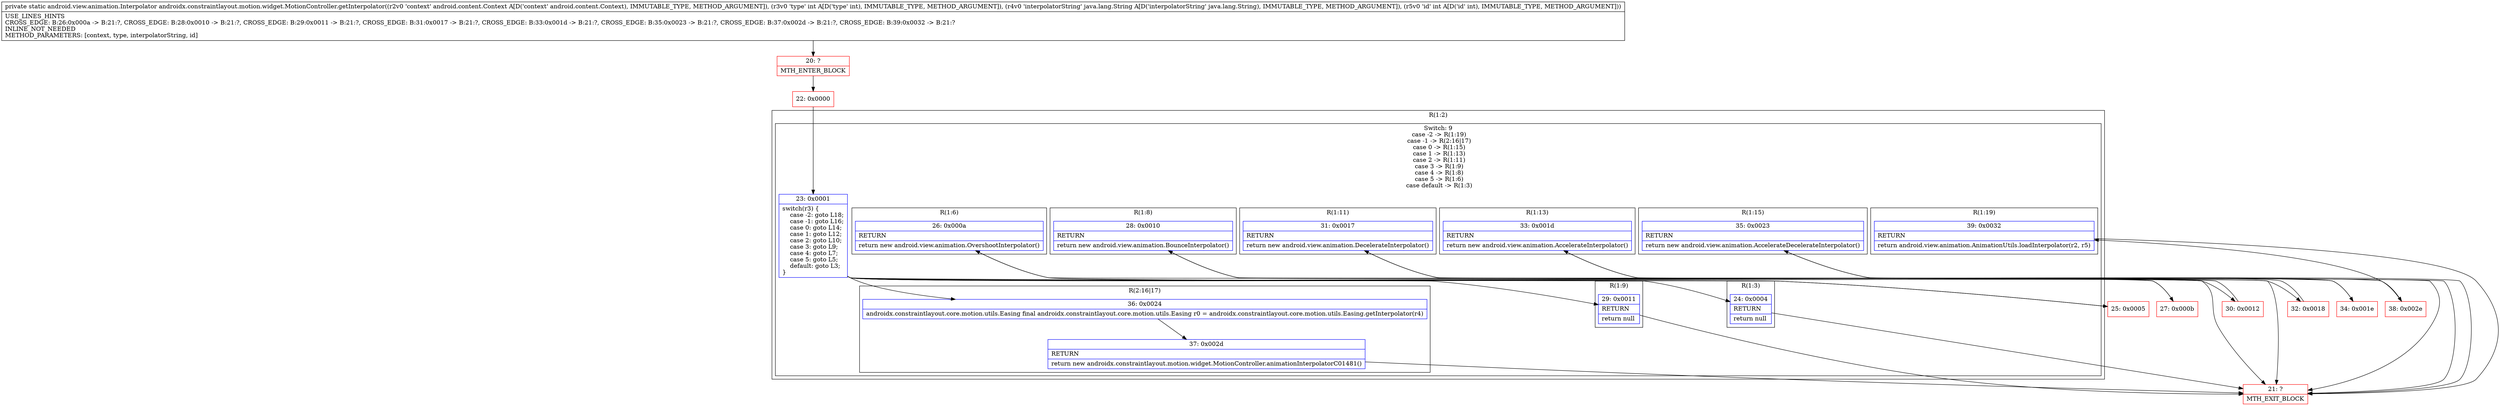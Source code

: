 digraph "CFG forandroidx.constraintlayout.motion.widget.MotionController.getInterpolator(Landroid\/content\/Context;ILjava\/lang\/String;I)Landroid\/view\/animation\/Interpolator;" {
subgraph cluster_Region_615305134 {
label = "R(1:2)";
node [shape=record,color=blue];
subgraph cluster_SwitchRegion_693625526 {
label = "Switch: 9
 case -2 -> R(1:19)
 case -1 -> R(2:16|17)
 case 0 -> R(1:15)
 case 1 -> R(1:13)
 case 2 -> R(1:11)
 case 3 -> R(1:9)
 case 4 -> R(1:8)
 case 5 -> R(1:6)
 case default -> R(1:3)";
node [shape=record,color=blue];
Node_23 [shape=record,label="{23\:\ 0x0001|switch(r3) \{\l    case \-2: goto L18;\l    case \-1: goto L16;\l    case 0: goto L14;\l    case 1: goto L12;\l    case 2: goto L10;\l    case 3: goto L9;\l    case 4: goto L7;\l    case 5: goto L5;\l    default: goto L3;\l\}\l}"];
subgraph cluster_Region_440335449 {
label = "R(1:19)";
node [shape=record,color=blue];
Node_39 [shape=record,label="{39\:\ 0x0032|RETURN\l|return android.view.animation.AnimationUtils.loadInterpolator(r2, r5)\l}"];
}
subgraph cluster_Region_1875349037 {
label = "R(2:16|17)";
node [shape=record,color=blue];
Node_36 [shape=record,label="{36\:\ 0x0024|androidx.constraintlayout.core.motion.utils.Easing final androidx.constraintlayout.core.motion.utils.Easing r0 = androidx.constraintlayout.core.motion.utils.Easing.getInterpolator(r4)\l}"];
Node_37 [shape=record,label="{37\:\ 0x002d|RETURN\l|return new androidx.constraintlayout.motion.widget.MotionController.animationInterpolatorC01481()\l}"];
}
subgraph cluster_Region_938396635 {
label = "R(1:15)";
node [shape=record,color=blue];
Node_35 [shape=record,label="{35\:\ 0x0023|RETURN\l|return new android.view.animation.AccelerateDecelerateInterpolator()\l}"];
}
subgraph cluster_Region_1971168055 {
label = "R(1:13)";
node [shape=record,color=blue];
Node_33 [shape=record,label="{33\:\ 0x001d|RETURN\l|return new android.view.animation.AccelerateInterpolator()\l}"];
}
subgraph cluster_Region_1663679868 {
label = "R(1:11)";
node [shape=record,color=blue];
Node_31 [shape=record,label="{31\:\ 0x0017|RETURN\l|return new android.view.animation.DecelerateInterpolator()\l}"];
}
subgraph cluster_Region_244865396 {
label = "R(1:9)";
node [shape=record,color=blue];
Node_29 [shape=record,label="{29\:\ 0x0011|RETURN\l|return null\l}"];
}
subgraph cluster_Region_1332345711 {
label = "R(1:8)";
node [shape=record,color=blue];
Node_28 [shape=record,label="{28\:\ 0x0010|RETURN\l|return new android.view.animation.BounceInterpolator()\l}"];
}
subgraph cluster_Region_1469418926 {
label = "R(1:6)";
node [shape=record,color=blue];
Node_26 [shape=record,label="{26\:\ 0x000a|RETURN\l|return new android.view.animation.OvershootInterpolator()\l}"];
}
subgraph cluster_Region_2037975165 {
label = "R(1:3)";
node [shape=record,color=blue];
Node_24 [shape=record,label="{24\:\ 0x0004|RETURN\l|return null\l}"];
}
}
}
Node_20 [shape=record,color=red,label="{20\:\ ?|MTH_ENTER_BLOCK\l}"];
Node_22 [shape=record,color=red,label="{22\:\ 0x0000}"];
Node_21 [shape=record,color=red,label="{21\:\ ?|MTH_EXIT_BLOCK\l}"];
Node_25 [shape=record,color=red,label="{25\:\ 0x0005}"];
Node_27 [shape=record,color=red,label="{27\:\ 0x000b}"];
Node_30 [shape=record,color=red,label="{30\:\ 0x0012}"];
Node_32 [shape=record,color=red,label="{32\:\ 0x0018}"];
Node_34 [shape=record,color=red,label="{34\:\ 0x001e}"];
Node_38 [shape=record,color=red,label="{38\:\ 0x002e}"];
MethodNode[shape=record,label="{private static android.view.animation.Interpolator androidx.constraintlayout.motion.widget.MotionController.getInterpolator((r2v0 'context' android.content.Context A[D('context' android.content.Context), IMMUTABLE_TYPE, METHOD_ARGUMENT]), (r3v0 'type' int A[D('type' int), IMMUTABLE_TYPE, METHOD_ARGUMENT]), (r4v0 'interpolatorString' java.lang.String A[D('interpolatorString' java.lang.String), IMMUTABLE_TYPE, METHOD_ARGUMENT]), (r5v0 'id' int A[D('id' int), IMMUTABLE_TYPE, METHOD_ARGUMENT]))  | USE_LINES_HINTS\lCROSS_EDGE: B:26:0x000a \-\> B:21:?, CROSS_EDGE: B:28:0x0010 \-\> B:21:?, CROSS_EDGE: B:29:0x0011 \-\> B:21:?, CROSS_EDGE: B:31:0x0017 \-\> B:21:?, CROSS_EDGE: B:33:0x001d \-\> B:21:?, CROSS_EDGE: B:35:0x0023 \-\> B:21:?, CROSS_EDGE: B:37:0x002d \-\> B:21:?, CROSS_EDGE: B:39:0x0032 \-\> B:21:?\lINLINE_NOT_NEEDED\lMETHOD_PARAMETERS: [context, type, interpolatorString, id]\l}"];
MethodNode -> Node_20;Node_23 -> Node_24;
Node_23 -> Node_25;
Node_23 -> Node_27;
Node_23 -> Node_29;
Node_23 -> Node_30;
Node_23 -> Node_32;
Node_23 -> Node_34;
Node_23 -> Node_36;
Node_23 -> Node_38;
Node_39 -> Node_21;
Node_36 -> Node_37;
Node_37 -> Node_21;
Node_35 -> Node_21;
Node_33 -> Node_21;
Node_31 -> Node_21;
Node_29 -> Node_21;
Node_28 -> Node_21;
Node_26 -> Node_21;
Node_24 -> Node_21;
Node_20 -> Node_22;
Node_22 -> Node_23;
Node_25 -> Node_26;
Node_27 -> Node_28;
Node_30 -> Node_31;
Node_32 -> Node_33;
Node_34 -> Node_35;
Node_38 -> Node_39;
}

